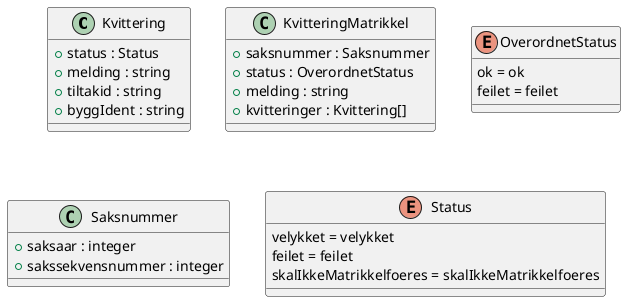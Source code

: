 @startuml

class Kvittering {
    +status : Status
    +melding : string
    +tiltakid : string
    +byggIdent : string
}
class KvitteringMatrikkel {
    +saksnummer : Saksnummer
    +status : OverordnetStatus
    +melding : string
    +kvitteringer : Kvittering[]
}
enum OverordnetStatus {
    ok = ok
    feilet = feilet
}
class Saksnummer {
    +saksaar : integer
    +sakssekvensnummer : integer
}
enum Status {
    velykket = velykket
    feilet = feilet
    skalIkkeMatrikkelfoeres = skalIkkeMatrikkelfoeres
}

@enduml
